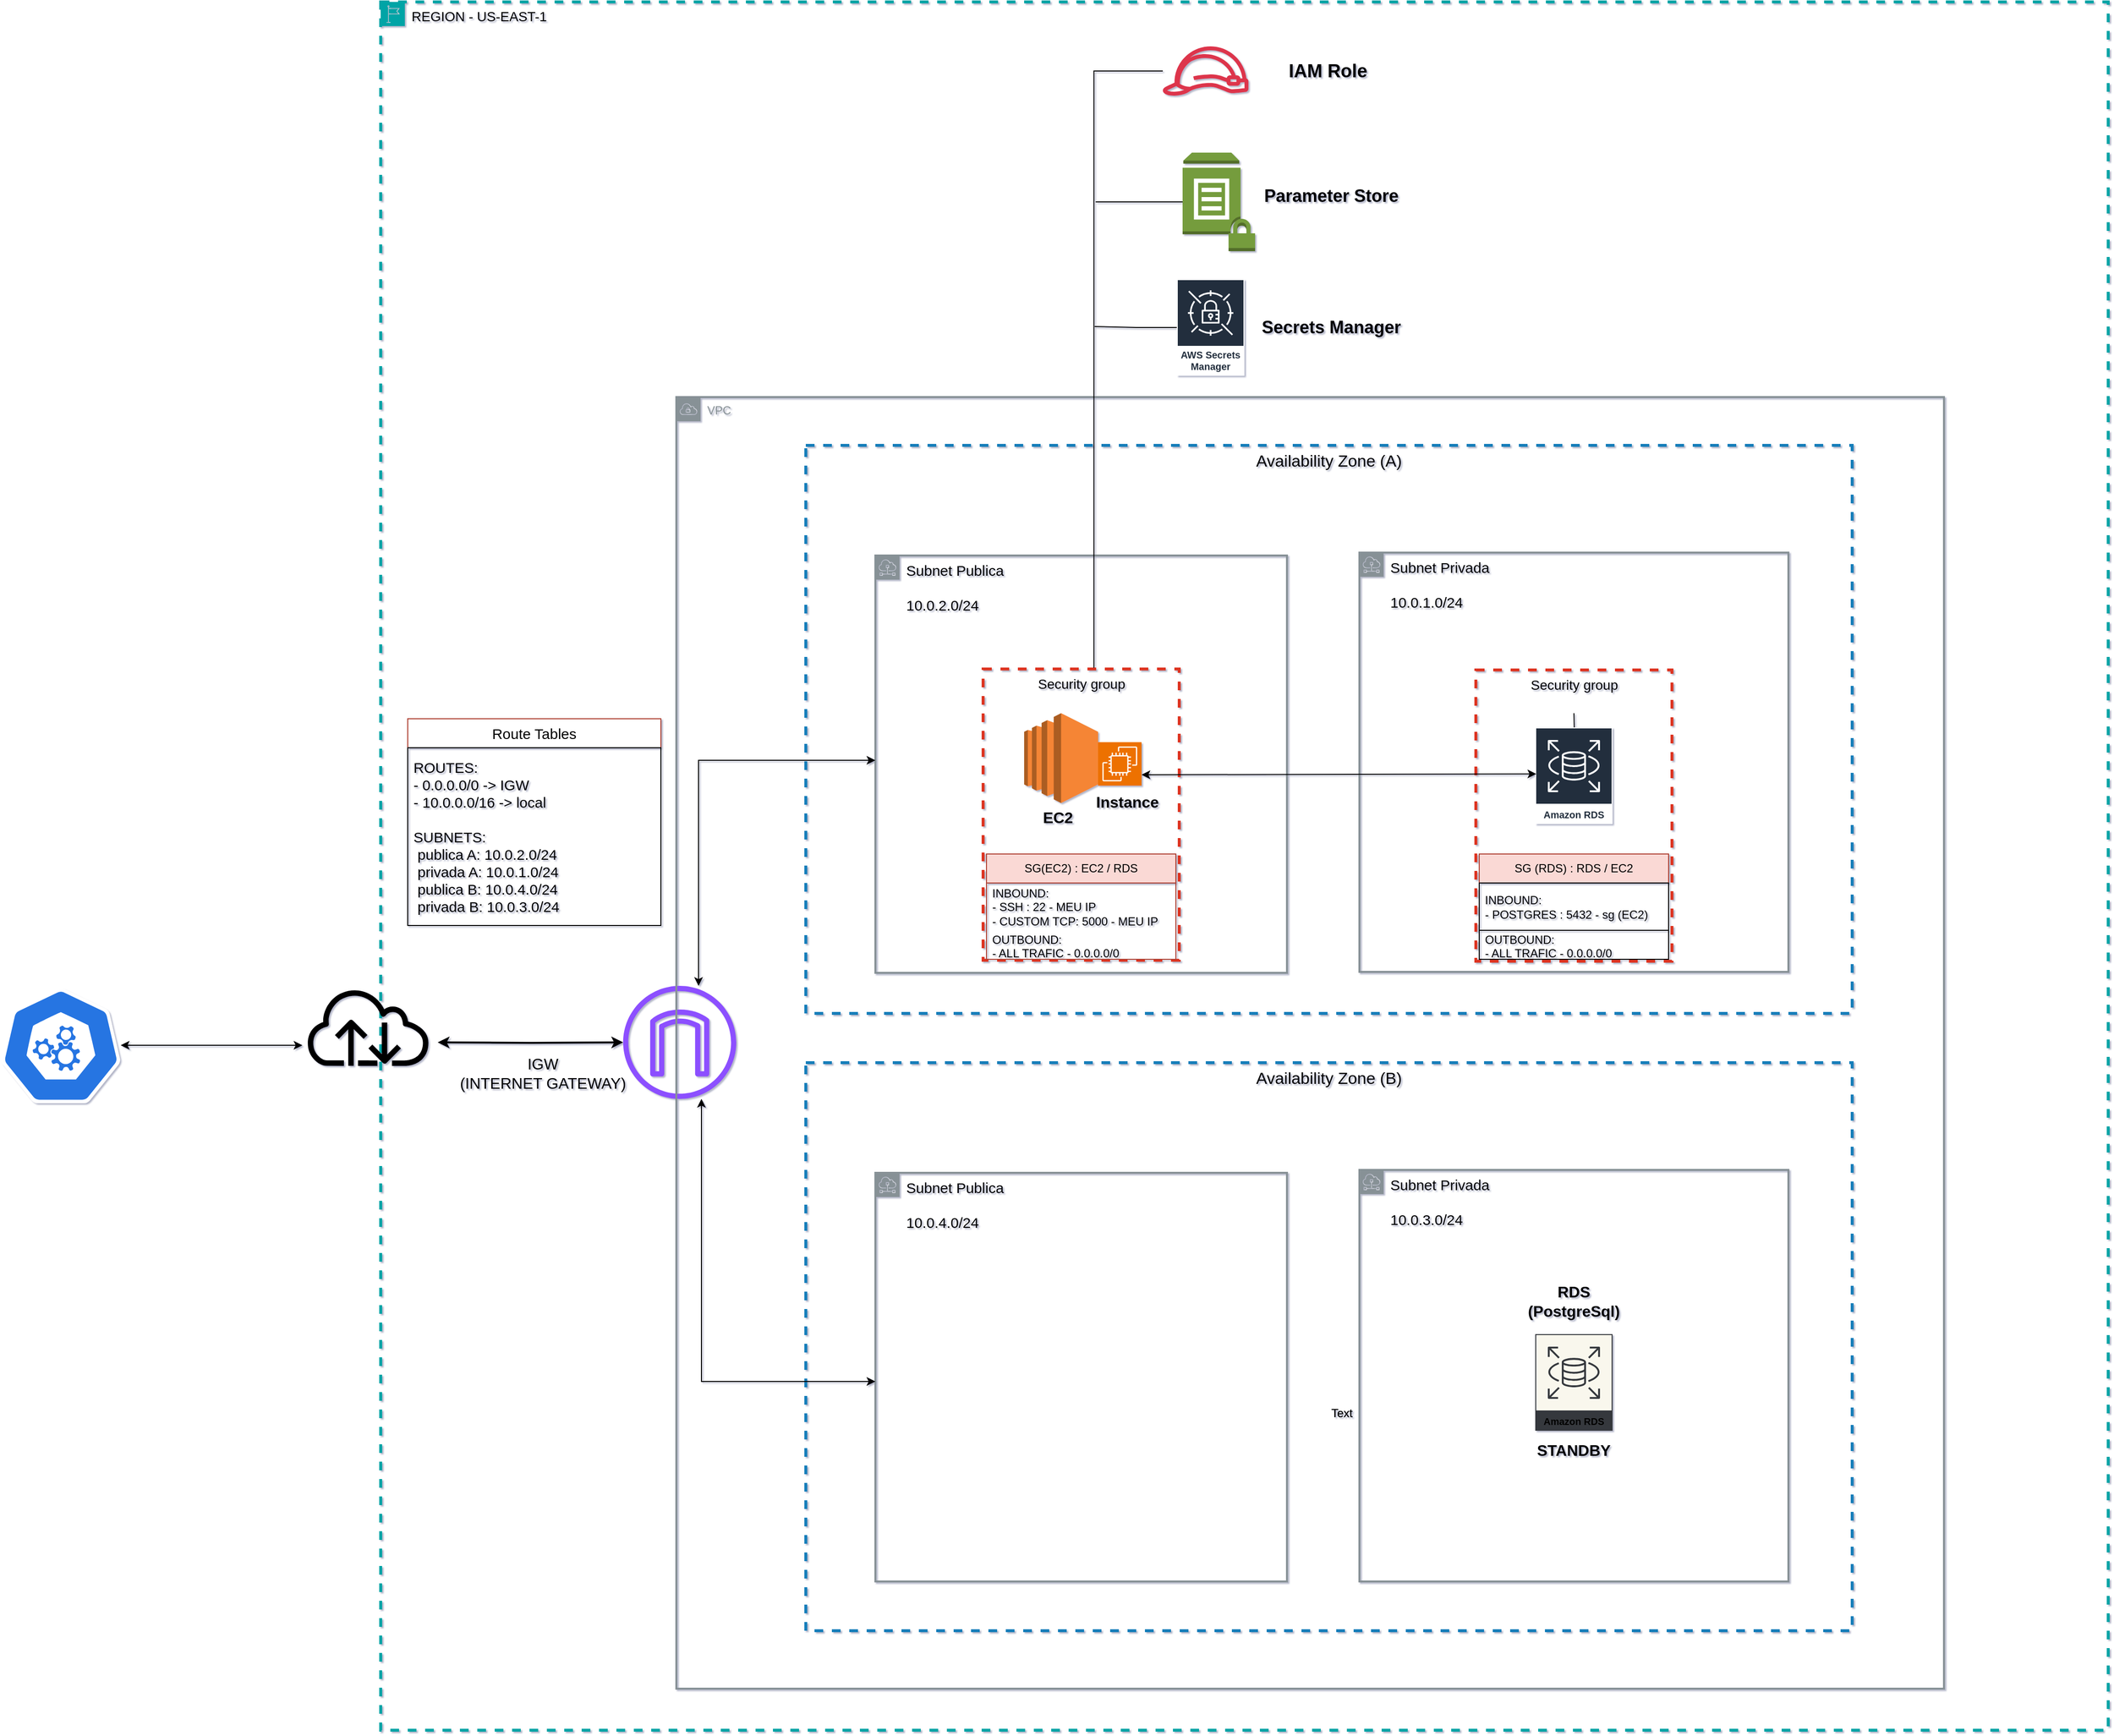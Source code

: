 <mxfile version="28.2.3">
  <diagram name="Page-1" id="KrJh2647HyVLYSY83AsD">
    <mxGraphModel dx="2583" dy="1339" grid="0" gridSize="16" guides="1" tooltips="1" connect="1" arrows="1" fold="1" page="0" pageScale="1" pageWidth="2336" pageHeight="1654" background="light-dark(#FFFFFF,#FFFFFF)" math="0" shadow="1">
      <root>
        <mxCell id="0" />
        <mxCell id="1" parent="0" />
        <mxCell id="noT6OPc7KWXwN-QOkJ8w-33" value="" style="aspect=fixed;sketch=0;html=1;dashed=0;whitespace=wrap;verticalLabelPosition=bottom;verticalAlign=top;fillColor=#2875E2;strokeColor=#ffffff;points=[[0.005,0.63,0],[0.1,0.2,0],[0.9,0.2,0],[0.5,0,0],[0.995,0.63,0],[0.72,0.99,0],[0.5,1,0],[0.28,0.99,0]];shape=mxgraph.kubernetes.icon2;prIcon=api" vertex="1" parent="1">
          <mxGeometry x="45" y="1362" width="123.96" height="119" as="geometry" />
        </mxCell>
        <mxCell id="noT6OPc7KWXwN-QOkJ8w-34" style="edgeStyle=orthogonalEdgeStyle;rounded=0;orthogonalLoop=1;jettySize=auto;html=1;strokeColor=light-dark(#000000,#000000);startArrow=classic;startFill=1;" edge="1" parent="1" source="noT6OPc7KWXwN-QOkJ8w-33">
          <mxGeometry relative="1" as="geometry">
            <mxPoint x="357" y="1421" as="targetPoint" />
          </mxGeometry>
        </mxCell>
        <mxCell id="UWKuqt-AQDNdEF9zmf-2-14" value="&lt;font style=&quot;color: light-dark(rgb(0, 0, 0), rgb(0, 0, 0));&quot;&gt;REGION - US-EAST-1&lt;/font&gt;" style="points=[[0,0],[0.25,0],[0.5,0],[0.75,0],[1,0],[1,0.25],[1,0.5],[1,0.75],[1,1],[0.75,1],[0.5,1],[0.25,1],[0,1],[0,0.75],[0,0.5],[0,0.25]];outlineConnect=0;gradientColor=none;html=1;whiteSpace=wrap;fontSize=14;fontStyle=0;container=1;pointerEvents=0;collapsible=0;recursiveResize=0;shape=mxgraph.aws4.group;grIcon=mxgraph.aws4.group_region;strokeColor=#00A4A6;fillColor=none;verticalAlign=top;align=left;spacingLeft=30;fontColor=#147EBA;dashed=1;strokeWidth=3;" parent="1" vertex="1">
          <mxGeometry x="438" y="341" width="1788" height="1789" as="geometry" />
        </mxCell>
        <mxCell id="UWKuqt-AQDNdEF9zmf-2-33" style="edgeStyle=orthogonalEdgeStyle;rounded=0;orthogonalLoop=1;jettySize=auto;html=1;strokeColor=light-dark(#000000,#000000);strokeWidth=2;startArrow=classic;startFill=1;" parent="UWKuqt-AQDNdEF9zmf-2-14" target="UWKuqt-AQDNdEF9zmf-2-27" edge="1">
          <mxGeometry relative="1" as="geometry">
            <mxPoint x="59" y="1077" as="sourcePoint" />
          </mxGeometry>
        </mxCell>
        <mxCell id="qT7BtbfHSmZu9XCEKp0R-1" value="&lt;font style=&quot;font-size: 14px; color: light-dark(rgb(0, 0, 0), rgb(0, 0, 0));&quot;&gt;Security group&lt;/font&gt;" style="fillColor=none;strokeColor=#DD3522;verticalAlign=top;fontStyle=0;fontColor=#DD3522;whiteSpace=wrap;html=1;strokeWidth=3;dashed=1;" parent="UWKuqt-AQDNdEF9zmf-2-14" vertex="1">
          <mxGeometry x="623.5" y="690.5" width="203" height="301.5" as="geometry" />
        </mxCell>
        <mxCell id="UWKuqt-AQDNdEF9zmf-2-27" value="" style="sketch=0;outlineConnect=0;fontColor=#232F3E;gradientColor=none;fillColor=#8C4FFF;strokeColor=none;dashed=0;verticalLabelPosition=bottom;verticalAlign=top;align=center;html=1;fontSize=12;fontStyle=0;aspect=fixed;pointerEvents=1;shape=mxgraph.aws4.internet_gateway;" parent="UWKuqt-AQDNdEF9zmf-2-14" vertex="1">
          <mxGeometry x="251" y="1018.5" width="117" height="117" as="geometry" />
        </mxCell>
        <mxCell id="UWKuqt-AQDNdEF9zmf-2-28" value="VPC" style="sketch=0;outlineConnect=0;gradientColor=none;html=1;whiteSpace=wrap;fontSize=12;fontStyle=0;shape=mxgraph.aws4.group;grIcon=mxgraph.aws4.group_vpc;strokeColor=#879196;fillColor=none;verticalAlign=top;align=left;spacingLeft=30;fontColor=#879196;dashed=0;strokeWidth=2;" parent="UWKuqt-AQDNdEF9zmf-2-14" vertex="1">
          <mxGeometry x="306" y="409" width="1312" height="1337" as="geometry" />
        </mxCell>
        <mxCell id="UWKuqt-AQDNdEF9zmf-2-15" value="&lt;font style=&quot;font-size: 17px; color: light-dark(rgb(0, 0, 0), rgb(0, 0, 0));&quot;&gt;Availability Zone (A)&lt;/font&gt;" style="fillColor=none;strokeColor=#147EBA;dashed=1;verticalAlign=top;fontStyle=0;fontColor=#147EBA;whiteSpace=wrap;html=1;strokeWidth=3;" parent="UWKuqt-AQDNdEF9zmf-2-14" vertex="1">
          <mxGeometry x="440" y="459" width="1083" height="588" as="geometry" />
        </mxCell>
        <mxCell id="UWKuqt-AQDNdEF9zmf-2-17" value="&lt;font style=&quot;font-size: 15px; color: light-dark(rgb(0, 0, 0), rgb(0, 0, 0));&quot;&gt;Subnet Privada&lt;/font&gt;&lt;div&gt;&lt;font style=&quot;font-size: 15px; color: light-dark(rgb(0, 0, 0), rgb(0, 0, 0));&quot;&gt;&lt;br&gt;&lt;/font&gt;&lt;/div&gt;&lt;div&gt;&lt;font style=&quot;font-size: 15px; color: light-dark(rgb(0, 0, 0), rgb(0, 0, 0));&quot;&gt;10.0.1.0/24&lt;/font&gt;&lt;/div&gt;" style="sketch=0;outlineConnect=0;gradientColor=none;html=1;whiteSpace=wrap;fontSize=12;fontStyle=0;shape=mxgraph.aws4.group;grIcon=mxgraph.aws4.group_subnet;strokeColor=#879196;fillColor=none;verticalAlign=top;align=left;spacingLeft=30;fontColor=#879196;dashed=0;strokeWidth=2;" parent="UWKuqt-AQDNdEF9zmf-2-14" vertex="1">
          <mxGeometry x="1013" y="570" width="444" height="434" as="geometry" />
        </mxCell>
        <mxCell id="UWKuqt-AQDNdEF9zmf-2-19" value="&lt;font style=&quot;font-size: 15px; color: light-dark(rgb(0, 0, 0), rgb(0, 0, 0));&quot;&gt;Subnet Publica&lt;/font&gt;&lt;div&gt;&lt;font style=&quot;font-size: 15px; color: light-dark(rgb(0, 0, 0), rgb(0, 0, 0));&quot;&gt;&lt;br&gt;&lt;/font&gt;&lt;/div&gt;&lt;div&gt;&lt;font style=&quot;font-size: 15px; color: light-dark(rgb(0, 0, 0), rgb(0, 0, 0));&quot;&gt;10.0.2.0/24&lt;/font&gt;&lt;/div&gt;" style="sketch=0;outlineConnect=0;gradientColor=none;html=1;whiteSpace=wrap;fontSize=12;fontStyle=0;shape=mxgraph.aws4.group;grIcon=mxgraph.aws4.group_subnet;strokeColor=light-dark(#879196,#007C07);fillColor=none;verticalAlign=top;align=left;spacingLeft=30;fontColor=#879196;dashed=0;strokeWidth=2;" parent="UWKuqt-AQDNdEF9zmf-2-14" vertex="1">
          <mxGeometry x="512" y="573" width="426" height="432" as="geometry" />
        </mxCell>
        <mxCell id="noT6OPc7KWXwN-QOkJ8w-22" style="edgeStyle=orthogonalEdgeStyle;rounded=0;orthogonalLoop=1;jettySize=auto;html=1;" edge="1" parent="UWKuqt-AQDNdEF9zmf-2-14" target="noT6OPc7KWXwN-QOkJ8w-20">
          <mxGeometry relative="1" as="geometry">
            <mxPoint x="1235.03" y="736.25" as="sourcePoint" />
          </mxGeometry>
        </mxCell>
        <mxCell id="Kt1PBpjjFYM7WXRiR346-1" value="" style="outlineConnect=0;dashed=0;verticalLabelPosition=bottom;verticalAlign=top;align=center;html=1;shape=mxgraph.aws3.ec2;fillColor=#F58534;gradientColor=none;" parent="UWKuqt-AQDNdEF9zmf-2-14" vertex="1">
          <mxGeometry x="666" y="736.25" width="76.5" height="93" as="geometry" />
        </mxCell>
        <mxCell id="Kt1PBpjjFYM7WXRiR346-4" value="&lt;font style=&quot;color: light-dark(rgb(0, 0, 0), rgb(0, 0, 0));&quot;&gt;EC2&lt;/font&gt;" style="text;html=1;align=center;verticalAlign=middle;whiteSpace=wrap;rounded=0;fontStyle=1;fontSize=16;" parent="UWKuqt-AQDNdEF9zmf-2-14" vertex="1">
          <mxGeometry x="642" y="829.25" width="118" height="30" as="geometry" />
        </mxCell>
        <mxCell id="UWKuqt-AQDNdEF9zmf-2-45" value="" style="sketch=0;points=[[0,0,0],[0.25,0,0],[0.5,0,0],[0.75,0,0],[1,0,0],[0,1,0],[0.25,1,0],[0.5,1,0],[0.75,1,0],[1,1,0],[0,0.25,0],[0,0.5,0],[0,0.75,0],[1,0.25,0],[1,0.5,0],[1,0.75,0]];outlineConnect=0;fontColor=#232F3E;fillColor=#ED7100;strokeColor=#ffffff;dashed=0;verticalLabelPosition=bottom;verticalAlign=top;align=center;html=1;fontSize=12;fontStyle=0;aspect=fixed;shape=mxgraph.aws4.resourceIcon;resIcon=mxgraph.aws4.ec2;" parent="UWKuqt-AQDNdEF9zmf-2-14" vertex="1">
          <mxGeometry x="742.5" y="766.25" width="45" height="45" as="geometry" />
        </mxCell>
        <mxCell id="UWKuqt-AQDNdEF9zmf-2-46" value="&lt;font style=&quot;color: light-dark(rgb(0, 0, 0), rgb(0, 0, 0));&quot;&gt;Instance&lt;/font&gt;" style="text;html=1;align=center;verticalAlign=middle;whiteSpace=wrap;rounded=0;fontStyle=1;fontSize=16;" parent="UWKuqt-AQDNdEF9zmf-2-14" vertex="1">
          <mxGeometry x="714" y="812.75" width="118" height="30" as="geometry" />
        </mxCell>
        <mxCell id="UWKuqt-AQDNdEF9zmf-2-47" value="" style="outlineConnect=0;dashed=0;verticalLabelPosition=bottom;verticalAlign=top;align=center;html=1;shape=mxgraph.aws3.parameter_store;fillColor=#759C3E;gradientColor=none;" parent="UWKuqt-AQDNdEF9zmf-2-14" vertex="1">
          <mxGeometry x="830" y="156" width="75" height="102" as="geometry" />
        </mxCell>
        <mxCell id="UWKuqt-AQDNdEF9zmf-2-48" value="&lt;font&gt;Parameter Store&lt;/font&gt;" style="text;html=1;align=center;verticalAlign=middle;whiteSpace=wrap;rounded=0;fontStyle=1;fontSize=18;fontColor=light-dark(#000000,#000000);" parent="UWKuqt-AQDNdEF9zmf-2-14" vertex="1">
          <mxGeometry x="908.5" y="186" width="150" height="30" as="geometry" />
        </mxCell>
        <mxCell id="qT7BtbfHSmZu9XCEKp0R-5" value="&lt;font style=&quot;font-size: 17px; color: light-dark(rgb(0, 0, 0), rgb(0, 0, 0));&quot;&gt;Availability Zone (B)&lt;/font&gt;" style="fillColor=none;strokeColor=#147EBA;dashed=1;verticalAlign=top;fontStyle=0;fontColor=#147EBA;whiteSpace=wrap;html=1;strokeWidth=3;" parent="UWKuqt-AQDNdEF9zmf-2-14" vertex="1">
          <mxGeometry x="440" y="1098" width="1083" height="588" as="geometry" />
        </mxCell>
        <mxCell id="qT7BtbfHSmZu9XCEKp0R-6" value="&lt;font style=&quot;font-size: 15px; color: light-dark(rgb(0, 0, 0), rgb(0, 0, 0));&quot;&gt;Subnet Privada&lt;/font&gt;&lt;div&gt;&lt;font style=&quot;font-size: 15px; color: light-dark(rgb(0, 0, 0), rgb(0, 0, 0));&quot;&gt;&lt;br&gt;&lt;/font&gt;&lt;/div&gt;&lt;div&gt;&lt;font style=&quot;font-size: 15px; color: light-dark(rgb(0, 0, 0), rgb(0, 0, 0));&quot;&gt;10.0.3.0/24&lt;/font&gt;&lt;/div&gt;" style="sketch=0;outlineConnect=0;gradientColor=none;html=1;whiteSpace=wrap;fontSize=12;fontStyle=0;shape=mxgraph.aws4.group;grIcon=mxgraph.aws4.group_subnet;strokeColor=#879196;fillColor=none;verticalAlign=top;align=left;spacingLeft=30;fontColor=#879196;dashed=0;strokeWidth=2;" parent="UWKuqt-AQDNdEF9zmf-2-14" vertex="1">
          <mxGeometry x="1013" y="1209" width="444" height="426" as="geometry" />
        </mxCell>
        <mxCell id="qT7BtbfHSmZu9XCEKp0R-7" value="&lt;font style=&quot;font-size: 15px; color: light-dark(rgb(0, 0, 0), rgb(0, 0, 0));&quot;&gt;Subnet Publica&lt;/font&gt;&lt;div&gt;&lt;font style=&quot;font-size: 15px; color: light-dark(rgb(0, 0, 0), rgb(0, 0, 0));&quot;&gt;&lt;br&gt;&lt;/font&gt;&lt;/div&gt;&lt;div&gt;&lt;font style=&quot;font-size: 15px; color: light-dark(rgb(0, 0, 0), rgb(0, 0, 0));&quot;&gt;10.0.4.0/24&lt;/font&gt;&lt;/div&gt;" style="sketch=0;outlineConnect=0;gradientColor=none;html=1;whiteSpace=wrap;fontSize=12;fontStyle=0;shape=mxgraph.aws4.group;grIcon=mxgraph.aws4.group_subnet;strokeColor=light-dark(#879196,#007C07);fillColor=none;verticalAlign=top;align=left;spacingLeft=30;fontColor=#879196;dashed=0;strokeWidth=2;" parent="UWKuqt-AQDNdEF9zmf-2-14" vertex="1">
          <mxGeometry x="512" y="1212" width="426" height="423" as="geometry" />
        </mxCell>
        <mxCell id="qT7BtbfHSmZu9XCEKp0R-9" value="Text" style="text;html=1;align=center;verticalAlign=middle;whiteSpace=wrap;rounded=0;" parent="UWKuqt-AQDNdEF9zmf-2-14" vertex="1">
          <mxGeometry x="965" y="1446" width="60" height="30" as="geometry" />
        </mxCell>
        <mxCell id="qT7BtbfHSmZu9XCEKp0R-10" value="Text" style="text;html=1;align=center;verticalAlign=middle;whiteSpace=wrap;rounded=0;" parent="UWKuqt-AQDNdEF9zmf-2-14" vertex="1">
          <mxGeometry x="965" y="1446" width="60" height="30" as="geometry" />
        </mxCell>
        <mxCell id="qT7BtbfHSmZu9XCEKp0R-25" style="edgeStyle=orthogonalEdgeStyle;rounded=0;orthogonalLoop=1;jettySize=auto;html=1;strokeColor=light-dark(#000000,#0B0B0B);startArrow=classic;startFill=1;" parent="UWKuqt-AQDNdEF9zmf-2-14" source="UWKuqt-AQDNdEF9zmf-2-27" target="UWKuqt-AQDNdEF9zmf-2-19" edge="1">
          <mxGeometry relative="1" as="geometry">
            <Array as="points">
              <mxPoint x="329" y="785" />
            </Array>
          </mxGeometry>
        </mxCell>
        <mxCell id="qT7BtbfHSmZu9XCEKp0R-27" style="edgeStyle=orthogonalEdgeStyle;rounded=0;orthogonalLoop=1;jettySize=auto;html=1;strokeColor=light-dark(#000000,#000000);startArrow=classic;startFill=1;" parent="UWKuqt-AQDNdEF9zmf-2-14" source="UWKuqt-AQDNdEF9zmf-2-27" target="qT7BtbfHSmZu9XCEKp0R-7" edge="1">
          <mxGeometry relative="1" as="geometry">
            <Array as="points">
              <mxPoint x="332" y="1428" />
            </Array>
          </mxGeometry>
        </mxCell>
        <mxCell id="noT6OPc7KWXwN-QOkJ8w-1" value="AWS Secrets Manager" style="sketch=0;outlineConnect=0;fontColor=#232F3E;gradientColor=none;strokeColor=#ffffff;fillColor=#232F3E;dashed=0;verticalLabelPosition=middle;verticalAlign=bottom;align=center;html=1;whiteSpace=wrap;fontSize=10;fontStyle=1;spacing=3;shape=mxgraph.aws4.productIcon;prIcon=mxgraph.aws4.secrets_manager;" vertex="1" parent="UWKuqt-AQDNdEF9zmf-2-14">
          <mxGeometry x="824" y="287" width="70" height="100" as="geometry" />
        </mxCell>
        <mxCell id="noT6OPc7KWXwN-QOkJ8w-14" style="edgeStyle=orthogonalEdgeStyle;rounded=0;orthogonalLoop=1;jettySize=auto;html=1;strokeColor=light-dark(#000000,#000000);endArrow=none;endFill=0;entryX=0.565;entryY=-0.004;entryDx=0;entryDy=0;entryPerimeter=0;" edge="1" parent="UWKuqt-AQDNdEF9zmf-2-14" source="noT6OPc7KWXwN-QOkJ8w-4" target="qT7BtbfHSmZu9XCEKp0R-1">
          <mxGeometry relative="1" as="geometry">
            <mxPoint x="738" y="745" as="targetPoint" />
            <Array as="points">
              <mxPoint x="738" y="72" />
            </Array>
          </mxGeometry>
        </mxCell>
        <mxCell id="noT6OPc7KWXwN-QOkJ8w-4" value="" style="sketch=0;outlineConnect=0;fontColor=#232F3E;gradientColor=none;fillColor=#DD344C;strokeColor=none;dashed=0;verticalLabelPosition=bottom;verticalAlign=top;align=center;html=1;fontSize=12;fontStyle=0;aspect=fixed;pointerEvents=1;shape=mxgraph.aws4.role;" vertex="1" parent="UWKuqt-AQDNdEF9zmf-2-14">
          <mxGeometry x="808.59" y="46" width="90.41" height="51" as="geometry" />
        </mxCell>
        <mxCell id="noT6OPc7KWXwN-QOkJ8w-5" value="&lt;font&gt;IAM Role&lt;/font&gt;" style="text;html=1;align=center;verticalAlign=middle;whiteSpace=wrap;rounded=0;fontStyle=1;fontSize=19;fontColor=light-dark(#000000,#000000);" vertex="1" parent="UWKuqt-AQDNdEF9zmf-2-14">
          <mxGeometry x="937.5" y="56.5" width="85" height="30" as="geometry" />
        </mxCell>
        <mxCell id="noT6OPc7KWXwN-QOkJ8w-9" style="edgeStyle=orthogonalEdgeStyle;rounded=0;orthogonalLoop=1;jettySize=auto;html=1;strokeColor=light-dark(#000000,#000000);endArrow=none;endFill=0;" edge="1" parent="UWKuqt-AQDNdEF9zmf-2-14" source="noT6OPc7KWXwN-QOkJ8w-1">
          <mxGeometry relative="1" as="geometry">
            <mxPoint x="739" y="336" as="targetPoint" />
          </mxGeometry>
        </mxCell>
        <mxCell id="noT6OPc7KWXwN-QOkJ8w-10" style="edgeStyle=orthogonalEdgeStyle;rounded=0;orthogonalLoop=1;jettySize=auto;html=1;strokeColor=light-dark(#000000,#000000);startArrow=none;startFill=0;endArrow=none;endFill=0;" edge="1" parent="UWKuqt-AQDNdEF9zmf-2-14" source="UWKuqt-AQDNdEF9zmf-2-47">
          <mxGeometry relative="1" as="geometry">
            <mxPoint x="740" y="207" as="targetPoint" />
          </mxGeometry>
        </mxCell>
        <mxCell id="noT6OPc7KWXwN-QOkJ8w-15" value="&lt;font&gt;Secrets Manager&lt;/font&gt;" style="text;html=1;align=center;verticalAlign=middle;whiteSpace=wrap;rounded=0;fontStyle=1;fontSize=18;fontColor=light-dark(#000000,#000000);" vertex="1" parent="UWKuqt-AQDNdEF9zmf-2-14">
          <mxGeometry x="908.5" y="322" width="150" height="30" as="geometry" />
        </mxCell>
        <mxCell id="noT6OPc7KWXwN-QOkJ8w-17" value="&lt;font style=&quot;color: light-dark(rgb(0, 0, 0), rgb(0, 0, 0));&quot;&gt;RDS&lt;br&gt;(PostgreSql)&lt;/font&gt;" style="text;html=1;align=center;verticalAlign=middle;whiteSpace=wrap;rounded=0;fontStyle=1;fontSize=16;" vertex="1" parent="UWKuqt-AQDNdEF9zmf-2-14">
          <mxGeometry x="1176" y="1330" width="118" height="30" as="geometry" />
        </mxCell>
        <mxCell id="noT6OPc7KWXwN-QOkJ8w-19" value="&lt;font&gt;STANDBY&lt;/font&gt;" style="text;html=1;align=center;verticalAlign=middle;whiteSpace=wrap;rounded=0;fontStyle=1;fontSize=16;fontColor=light-dark(#000000,#060606);" vertex="1" parent="UWKuqt-AQDNdEF9zmf-2-14">
          <mxGeometry x="1176" y="1484" width="118" height="30" as="geometry" />
        </mxCell>
        <mxCell id="noT6OPc7KWXwN-QOkJ8w-20" value="Amazon RDS" style="sketch=0;outlineConnect=0;fontColor=#232F3E;gradientColor=none;strokeColor=#ffffff;fillColor=#232F3E;dashed=0;verticalLabelPosition=middle;verticalAlign=bottom;align=center;html=1;whiteSpace=wrap;fontSize=10;fontStyle=1;spacing=3;shape=mxgraph.aws4.productIcon;prIcon=mxgraph.aws4.rds;" vertex="1" parent="UWKuqt-AQDNdEF9zmf-2-14">
          <mxGeometry x="1195" y="751" width="80" height="100" as="geometry" />
        </mxCell>
        <mxCell id="noT6OPc7KWXwN-QOkJ8w-21" value="Amazon RDS" style="sketch=0;outlineConnect=0;dashed=0;verticalLabelPosition=middle;verticalAlign=bottom;align=center;html=1;whiteSpace=wrap;fontSize=10;fontStyle=1;spacing=3;shape=mxgraph.aws4.productIcon;prIcon=mxgraph.aws4.rds;fillColor=#f9f7ed;strokeColor=#36393d;" vertex="1" parent="UWKuqt-AQDNdEF9zmf-2-14">
          <mxGeometry x="1195" y="1379" width="80" height="100" as="geometry" />
        </mxCell>
        <mxCell id="noT6OPc7KWXwN-QOkJ8w-35" value="SG(EC2) : EC2 / RDS" style="swimlane;fontStyle=0;childLayout=stackLayout;horizontal=1;startSize=30;horizontalStack=0;resizeParent=1;resizeParentMax=0;resizeLast=0;collapsible=1;marginBottom=0;whiteSpace=wrap;html=1;fillColor=light-dark(#FAD9D5,#FF8575);strokeColor=#ae4132;" vertex="1" parent="UWKuqt-AQDNdEF9zmf-2-14">
          <mxGeometry x="627" y="882" width="196" height="109" as="geometry" />
        </mxCell>
        <mxCell id="noT6OPc7KWXwN-QOkJ8w-36" value="&lt;font style=&quot;color: light-dark(rgb(0, 0, 0), rgb(0, 0, 0));&quot;&gt;INBOUND: &lt;br&gt;- SSH : 22 - MEU IP&lt;br&gt;- CUSTOM TCP: 5000 - MEU IP&lt;/font&gt;" style="text;strokeColor=none;fillColor=none;align=left;verticalAlign=middle;spacingLeft=4;spacingRight=4;overflow=hidden;points=[[0,0.5],[1,0.5]];portConstraint=eastwest;rotatable=0;whiteSpace=wrap;html=1;" vertex="1" parent="noT6OPc7KWXwN-QOkJ8w-35">
          <mxGeometry y="30" width="196" height="49" as="geometry" />
        </mxCell>
        <mxCell id="noT6OPc7KWXwN-QOkJ8w-38" value="&lt;font style=&quot;color: light-dark(rgb(0, 0, 0), rgb(0, 0, 0));&quot;&gt;OUTBOUND:&lt;/font&gt;&lt;div&gt;&lt;font style=&quot;color: light-dark(rgb(0, 0, 0), rgb(0, 0, 0));&quot;&gt;- ALL TRAFIC - 0.0.0.0/0&amp;nbsp;&lt;/font&gt;&lt;/div&gt;" style="text;strokeColor=none;fillColor=none;align=left;verticalAlign=middle;spacingLeft=4;spacingRight=4;overflow=hidden;points=[[0,0.5],[1,0.5]];portConstraint=eastwest;rotatable=0;whiteSpace=wrap;html=1;" vertex="1" parent="noT6OPc7KWXwN-QOkJ8w-35">
          <mxGeometry y="79" width="196" height="30" as="geometry" />
        </mxCell>
        <mxCell id="noT6OPc7KWXwN-QOkJ8w-40" value="&lt;font style=&quot;font-size: 14px; color: light-dark(rgb(0, 0, 0), rgb(0, 0, 0));&quot;&gt;Security group&lt;/font&gt;" style="fillColor=none;strokeColor=#DD3522;verticalAlign=top;fontStyle=0;fontColor=#DD3522;whiteSpace=wrap;html=1;strokeWidth=3;dashed=1;" vertex="1" parent="UWKuqt-AQDNdEF9zmf-2-14">
          <mxGeometry x="1133.5" y="691.5" width="203" height="301.5" as="geometry" />
        </mxCell>
        <mxCell id="noT6OPc7KWXwN-QOkJ8w-41" value="SG (RDS) : RDS / EC2" style="swimlane;fontStyle=0;childLayout=stackLayout;horizontal=1;startSize=30;horizontalStack=0;resizeParent=1;resizeParentMax=0;resizeLast=0;collapsible=1;marginBottom=0;whiteSpace=wrap;html=1;fillColor=light-dark(#FAD9D5,#FF8575);strokeColor=#ae4132;" vertex="1" parent="UWKuqt-AQDNdEF9zmf-2-14">
          <mxGeometry x="1137" y="882" width="196" height="109" as="geometry" />
        </mxCell>
        <mxCell id="noT6OPc7KWXwN-QOkJ8w-42" value="&lt;font style=&quot;color: light-dark(rgb(0, 0, 0), rgb(0, 0, 0));&quot;&gt;INBOUND: &lt;br&gt;- POSTGRES : 5432 - sg (EC2)&lt;br&gt;&lt;/font&gt;" style="text;strokeColor=default;fillColor=none;align=left;verticalAlign=middle;spacingLeft=4;spacingRight=4;overflow=hidden;points=[[0,0.5],[1,0.5]];portConstraint=eastwest;rotatable=0;whiteSpace=wrap;html=1;" vertex="1" parent="noT6OPc7KWXwN-QOkJ8w-41">
          <mxGeometry y="30" width="196" height="49" as="geometry" />
        </mxCell>
        <mxCell id="noT6OPc7KWXwN-QOkJ8w-43" value="&lt;font style=&quot;color: light-dark(rgb(0, 0, 0), rgb(0, 0, 0));&quot;&gt;OUTBOUND:&lt;/font&gt;&lt;div&gt;&lt;font style=&quot;color: light-dark(rgb(0, 0, 0), rgb(0, 0, 0));&quot;&gt;- ALL TRAFIC - 0.0.0.0/0&amp;nbsp;&lt;/font&gt;&lt;/div&gt;" style="text;strokeColor=default;fillColor=none;align=left;verticalAlign=middle;spacingLeft=4;spacingRight=4;overflow=hidden;points=[[0,0.5],[1,0.5]];portConstraint=eastwest;rotatable=0;whiteSpace=wrap;html=1;" vertex="1" parent="noT6OPc7KWXwN-QOkJ8w-41">
          <mxGeometry y="79" width="196" height="30" as="geometry" />
        </mxCell>
        <mxCell id="noT6OPc7KWXwN-QOkJ8w-44" value="&lt;font style=&quot;font-size: 15px;&quot;&gt;Route Tables&lt;/font&gt;" style="swimlane;fontStyle=0;childLayout=stackLayout;horizontal=1;startSize=30;horizontalStack=0;resizeParent=1;resizeParentMax=0;resizeLast=0;collapsible=1;marginBottom=0;whiteSpace=wrap;html=1;fillColor=light-dark(#FFFFFF,#4D4D4D);strokeColor=light-dark(#AE4132,#B17DFF);" vertex="1" parent="UWKuqt-AQDNdEF9zmf-2-14">
          <mxGeometry x="28" y="742" width="262" height="214" as="geometry" />
        </mxCell>
        <mxCell id="noT6OPc7KWXwN-QOkJ8w-48" value="&lt;font style=&quot;font-size: 15px;&quot;&gt;ROUTES: &lt;br&gt;- 0.0.0.0/0 -&amp;gt; IGW&lt;br&gt;- 10.0.0.0/16 -&amp;gt; local&lt;/font&gt;&lt;div&gt;&lt;font style=&quot;font-size: 15px;&quot;&gt;&lt;br&gt;&lt;/font&gt;&lt;/div&gt;&lt;div&gt;&lt;font style=&quot;font-size: 15px;&quot;&gt;SUBNETS:&lt;/font&gt;&lt;/div&gt;&lt;div&gt;&lt;font style=&quot;font-size: 15px;&quot;&gt;&amp;nbsp;publica A: 10.0.2.0/24&lt;/font&gt;&lt;/div&gt;&lt;div&gt;&lt;font style=&quot;font-size: 15px;&quot;&gt;&amp;nbsp;privada A: 10.0.1.0/24&lt;br&gt;&lt;div style=&quot;&quot;&gt;&lt;font style=&quot;&quot;&gt;&amp;nbsp;publica B: 10.0.4.0/24&lt;/font&gt;&lt;/div&gt;&lt;div style=&quot;&quot;&gt;&lt;font style=&quot;&quot;&gt;&amp;nbsp;privada B: 10.0.3.0/24&lt;/font&gt;&lt;/div&gt;&lt;/font&gt;&lt;/div&gt;" style="text;strokeColor=light-dark(#000000,#000000);fillColor=none;align=left;verticalAlign=middle;spacingLeft=4;spacingRight=4;overflow=hidden;points=[[0,0.5],[1,0.5]];portConstraint=eastwest;rotatable=0;whiteSpace=wrap;html=1;fontColor=light-dark(#000000,#000000);" vertex="1" parent="noT6OPc7KWXwN-QOkJ8w-44">
          <mxGeometry y="30" width="262" height="184" as="geometry" />
        </mxCell>
        <mxCell id="noT6OPc7KWXwN-QOkJ8w-49" value="" style="endArrow=classic;startArrow=classic;html=1;rounded=0;exitX=0.308;exitY=0.357;exitDx=0;exitDy=0;exitPerimeter=0;strokeColor=light-dark(#000000,#000000);entryX=1;entryY=0.75;entryDx=0;entryDy=0;entryPerimeter=0;" edge="1" parent="UWKuqt-AQDNdEF9zmf-2-14" source="noT6OPc7KWXwN-QOkJ8w-40" target="UWKuqt-AQDNdEF9zmf-2-45">
          <mxGeometry width="50" height="50" relative="1" as="geometry">
            <mxPoint x="590" y="856" as="sourcePoint" />
            <mxPoint x="640" y="806" as="targetPoint" />
          </mxGeometry>
        </mxCell>
        <mxCell id="noT6OPc7KWXwN-QOkJ8w-50" value="&lt;font style=&quot;color: light-dark(rgb(0, 0, 0), rgb(140, 79, 255));&quot;&gt;IGW &lt;br&gt;(INTERNET GATEWAY)&lt;/font&gt;" style="text;html=1;align=center;verticalAlign=middle;whiteSpace=wrap;rounded=0;fontSize=16;" vertex="1" parent="UWKuqt-AQDNdEF9zmf-2-14">
          <mxGeometry x="62" y="1052" width="212" height="113" as="geometry" />
        </mxCell>
        <mxCell id="UWKuqt-AQDNdEF9zmf-2-37" value="" style="sketch=0;outlineConnect=0;fontColor=#232F3E;gradientColor=none;strokeColor=light-dark(#000000,#FF8822);fillColor=none;dashed=0;verticalLabelPosition=bottom;verticalAlign=top;align=center;html=1;fontSize=12;fontStyle=0;aspect=fixed;shape=mxgraph.aws4.resourceIcon;resIcon=mxgraph.aws4.internet;" parent="UWKuqt-AQDNdEF9zmf-2-14" vertex="1">
          <mxGeometry x="-91" y="983" width="156" height="156" as="geometry" />
        </mxCell>
      </root>
    </mxGraphModel>
  </diagram>
</mxfile>
